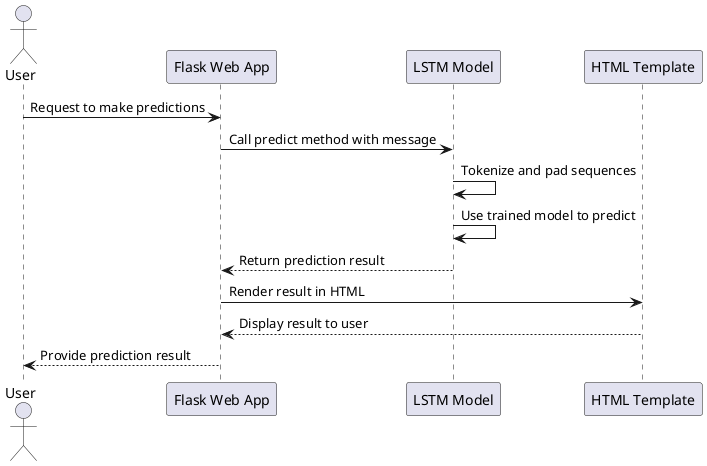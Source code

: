 @startuml

actor User as User
participant "Flask Web App" as FlaskApp
participant "LSTM Model" as LSTMModel
participant "HTML Template" as HTMLTemplate

User -> FlaskApp: Request to make predictions
FlaskApp -> LSTMModel: Call predict method with message
LSTMModel -> LSTMModel: Tokenize and pad sequences
LSTMModel -> LSTMModel: Use trained model to predict
LSTMModel --> FlaskApp: Return prediction result
FlaskApp -> HTMLTemplate: Render result in HTML
HTMLTemplate --> FlaskApp: Display result to user
FlaskApp --> User: Provide prediction result

@enduml
